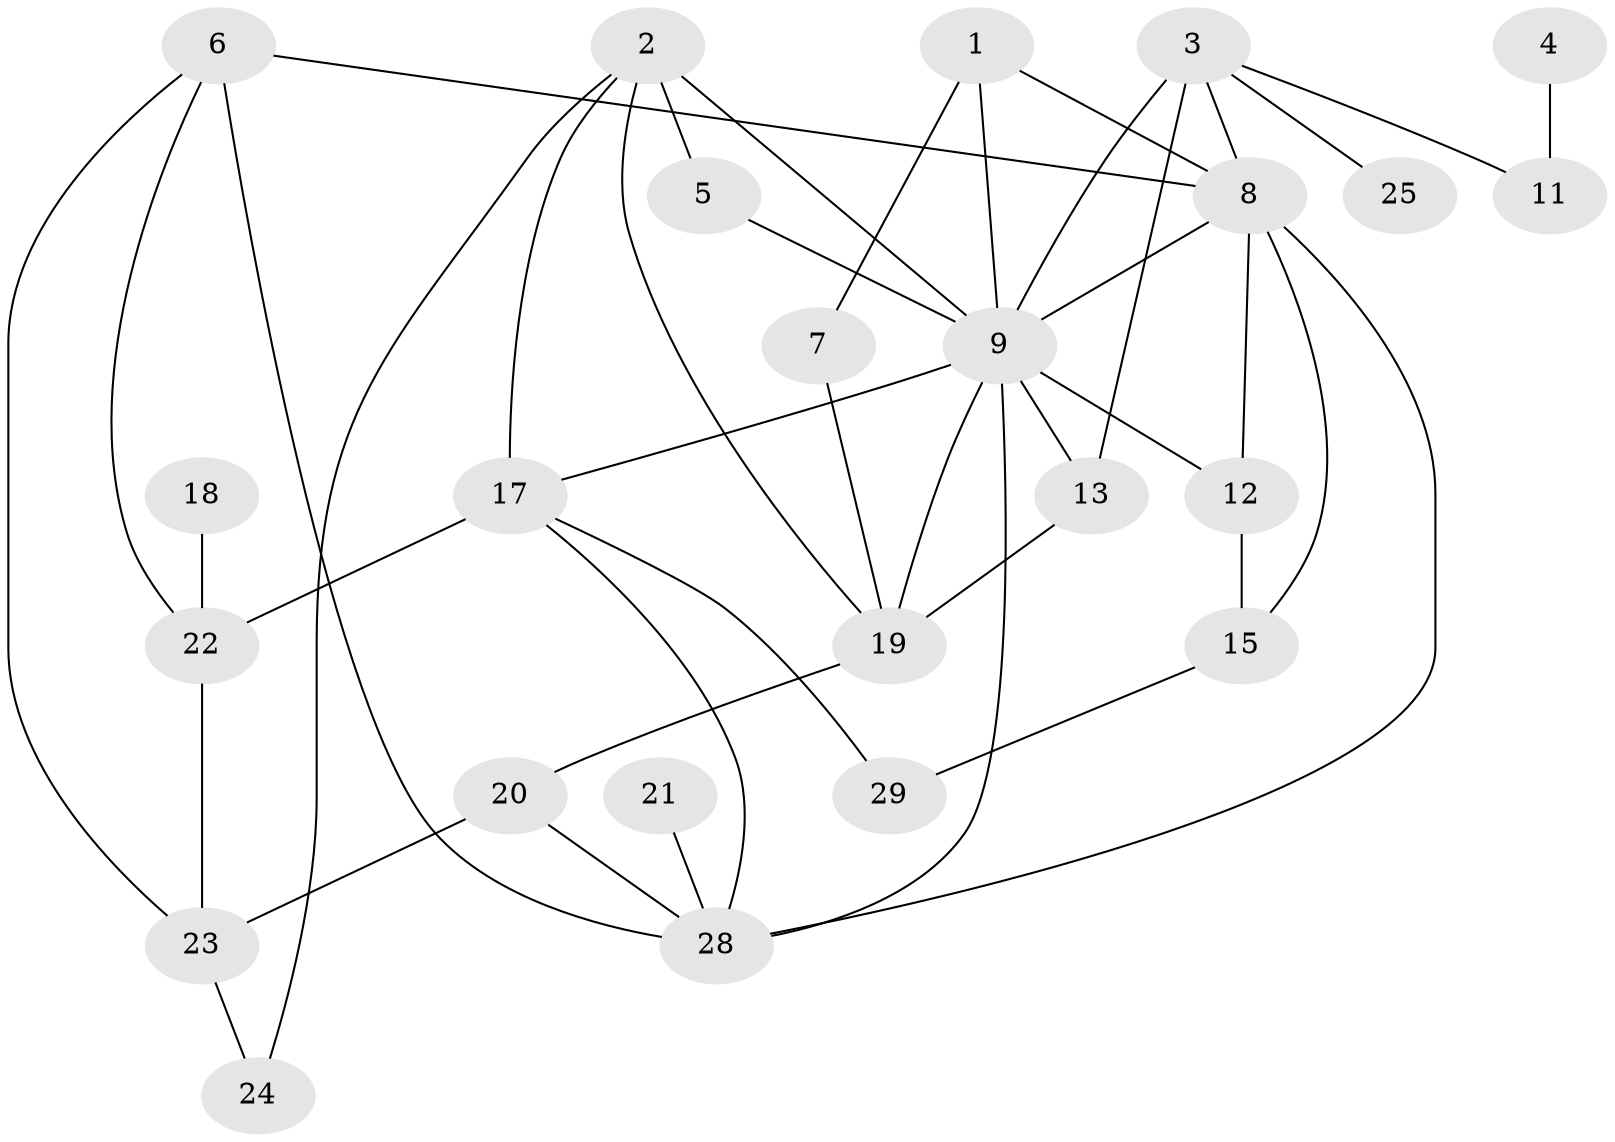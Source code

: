 // original degree distribution, {2: 0.2631578947368421, 4: 0.17543859649122806, 3: 0.19298245614035087, 1: 0.12280701754385964, 5: 0.10526315789473684, 6: 0.07017543859649122, 0: 0.07017543859649122}
// Generated by graph-tools (version 1.1) at 2025/33/03/09/25 02:33:27]
// undirected, 24 vertices, 42 edges
graph export_dot {
graph [start="1"]
  node [color=gray90,style=filled];
  1;
  2;
  3;
  4;
  5;
  6;
  7;
  8;
  9;
  11;
  12;
  13;
  15;
  17;
  18;
  19;
  20;
  21;
  22;
  23;
  24;
  25;
  28;
  29;
  1 -- 7 [weight=1.0];
  1 -- 8 [weight=1.0];
  1 -- 9 [weight=1.0];
  2 -- 5 [weight=2.0];
  2 -- 9 [weight=1.0];
  2 -- 17 [weight=1.0];
  2 -- 19 [weight=1.0];
  2 -- 24 [weight=1.0];
  3 -- 8 [weight=1.0];
  3 -- 9 [weight=2.0];
  3 -- 11 [weight=1.0];
  3 -- 13 [weight=1.0];
  3 -- 25 [weight=1.0];
  4 -- 11 [weight=1.0];
  5 -- 9 [weight=1.0];
  6 -- 8 [weight=1.0];
  6 -- 22 [weight=1.0];
  6 -- 23 [weight=1.0];
  6 -- 28 [weight=1.0];
  7 -- 19 [weight=1.0];
  8 -- 9 [weight=3.0];
  8 -- 12 [weight=1.0];
  8 -- 15 [weight=1.0];
  8 -- 28 [weight=1.0];
  9 -- 12 [weight=2.0];
  9 -- 13 [weight=1.0];
  9 -- 17 [weight=1.0];
  9 -- 19 [weight=3.0];
  9 -- 28 [weight=1.0];
  12 -- 15 [weight=2.0];
  13 -- 19 [weight=1.0];
  15 -- 29 [weight=1.0];
  17 -- 22 [weight=1.0];
  17 -- 28 [weight=1.0];
  17 -- 29 [weight=1.0];
  18 -- 22 [weight=1.0];
  19 -- 20 [weight=2.0];
  20 -- 23 [weight=1.0];
  20 -- 28 [weight=1.0];
  21 -- 28 [weight=1.0];
  22 -- 23 [weight=1.0];
  23 -- 24 [weight=1.0];
}
